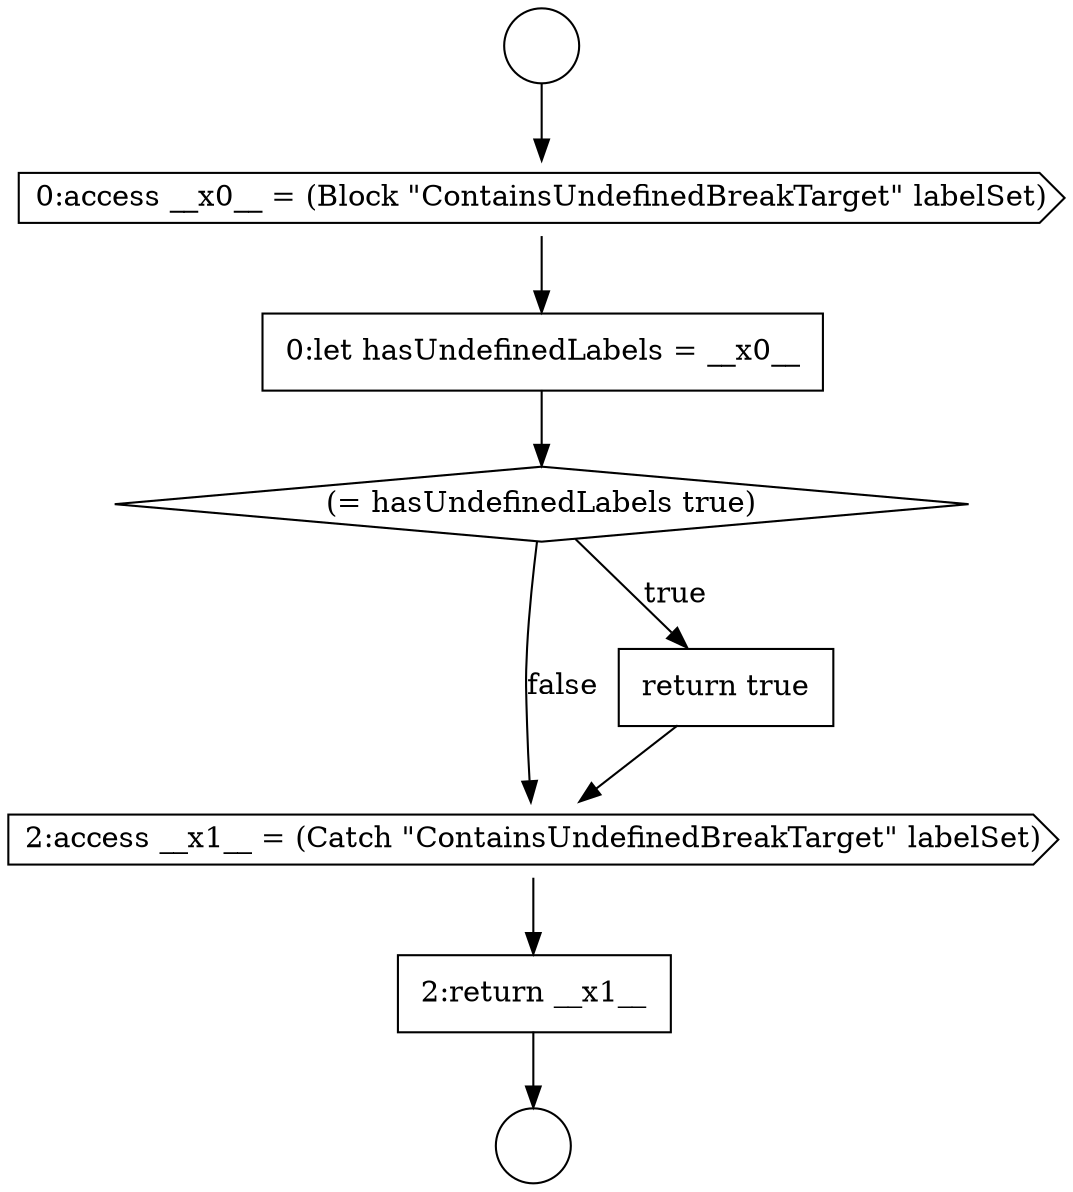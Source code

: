 digraph {
  node8539 [shape=cds, label=<<font color="black">0:access __x0__ = (Block &quot;ContainsUndefinedBreakTarget&quot; labelSet)</font>> color="black" fillcolor="white" style=filled]
  node8543 [shape=cds, label=<<font color="black">2:access __x1__ = (Catch &quot;ContainsUndefinedBreakTarget&quot; labelSet)</font>> color="black" fillcolor="white" style=filled]
  node8540 [shape=none, margin=0, label=<<font color="black">
    <table border="0" cellborder="1" cellspacing="0" cellpadding="10">
      <tr><td align="left">0:let hasUndefinedLabels = __x0__</td></tr>
    </table>
  </font>> color="black" fillcolor="white" style=filled]
  node8544 [shape=none, margin=0, label=<<font color="black">
    <table border="0" cellborder="1" cellspacing="0" cellpadding="10">
      <tr><td align="left">2:return __x1__</td></tr>
    </table>
  </font>> color="black" fillcolor="white" style=filled]
  node8541 [shape=diamond, label=<<font color="black">(= hasUndefinedLabels true)</font>> color="black" fillcolor="white" style=filled]
  node8537 [shape=circle label=" " color="black" fillcolor="white" style=filled]
  node8542 [shape=none, margin=0, label=<<font color="black">
    <table border="0" cellborder="1" cellspacing="0" cellpadding="10">
      <tr><td align="left">return true</td></tr>
    </table>
  </font>> color="black" fillcolor="white" style=filled]
  node8538 [shape=circle label=" " color="black" fillcolor="white" style=filled]
  node8539 -> node8540 [ color="black"]
  node8542 -> node8543 [ color="black"]
  node8544 -> node8538 [ color="black"]
  node8540 -> node8541 [ color="black"]
  node8541 -> node8542 [label=<<font color="black">true</font>> color="black"]
  node8541 -> node8543 [label=<<font color="black">false</font>> color="black"]
  node8543 -> node8544 [ color="black"]
  node8537 -> node8539 [ color="black"]
}
